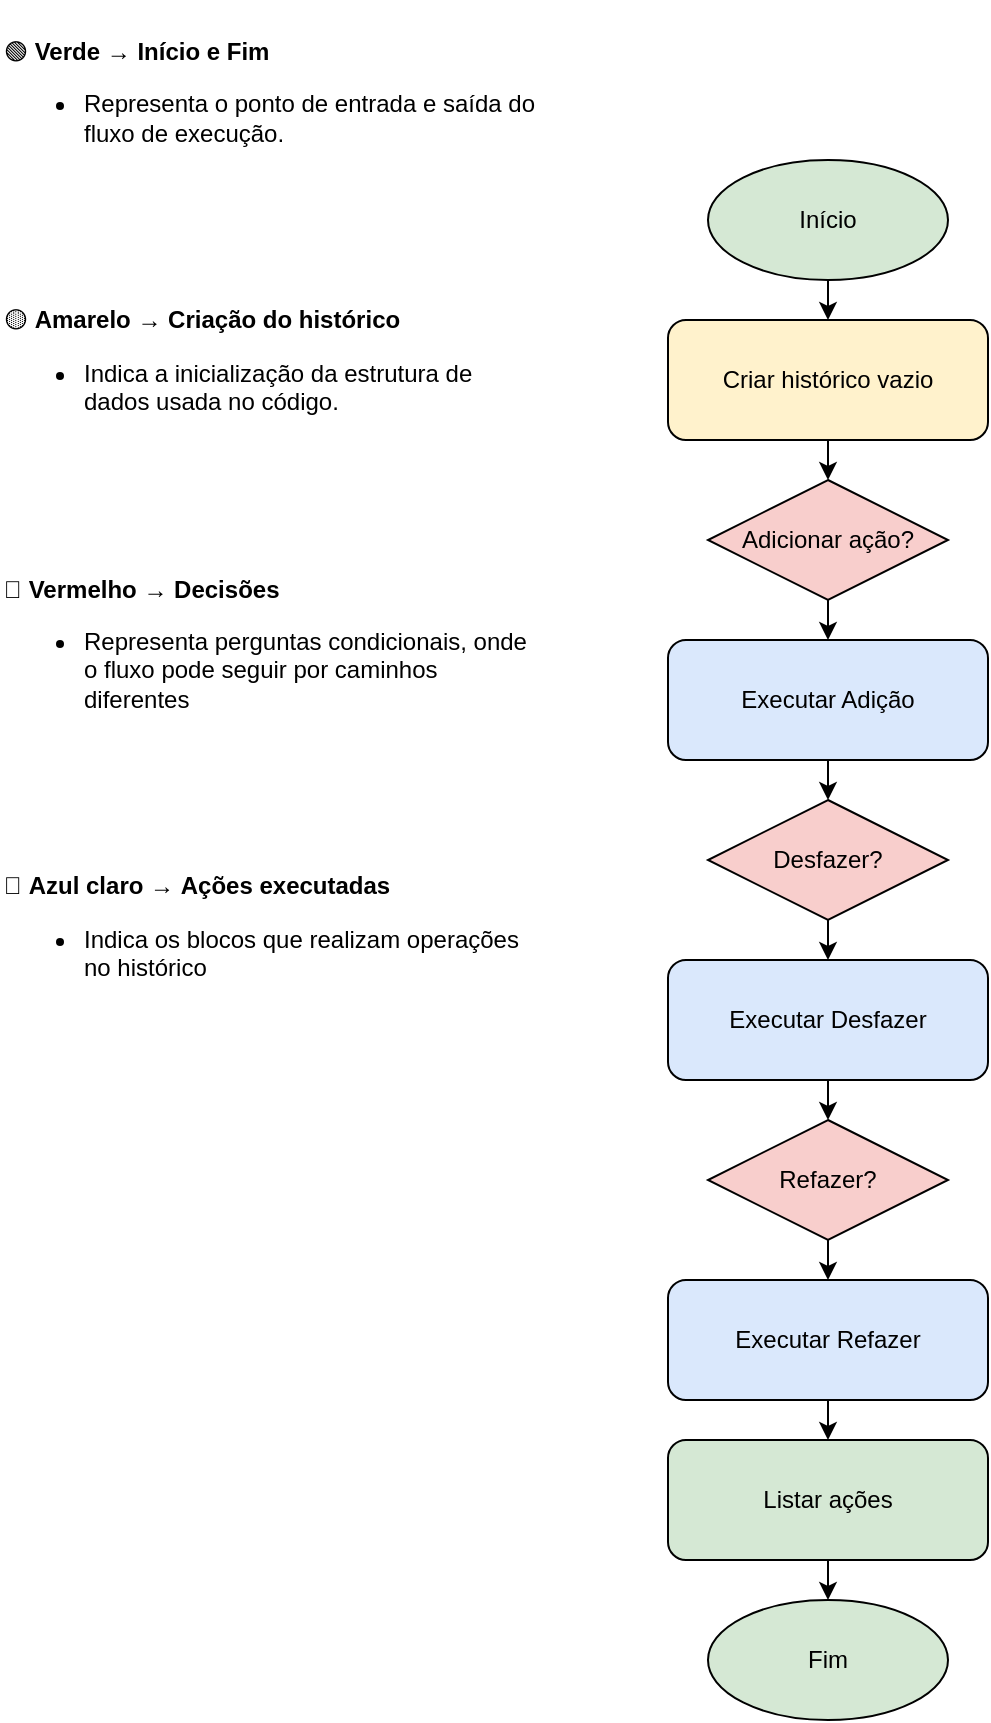 <mxfile version="26.2.3">
  <diagram name="Página-1" id="CRC1uAiOmM8tx6dWhX5k">
    <mxGraphModel dx="611" dy="273" grid="1" gridSize="10" guides="1" tooltips="1" connect="1" arrows="1" fold="1" page="1" pageScale="1" pageWidth="827" pageHeight="1169" math="0" shadow="0">
      <root>
        <mxCell id="0" />
        <mxCell id="1" parent="0" />
        <mxCell id="55GqH5Y42_msCHlaFa9X-20" value="Início" style="ellipse;whiteSpace=wrap;html=1;fillColor=#D5E8D4;" vertex="1" parent="1">
          <mxGeometry x="354" y="150" width="120" height="60" as="geometry" />
        </mxCell>
        <mxCell id="55GqH5Y42_msCHlaFa9X-21" value="Criar histórico vazio" style="rounded=1;whiteSpace=wrap;html=1;fillColor=#FFF2CC;" vertex="1" parent="1">
          <mxGeometry x="334" y="230" width="160" height="60" as="geometry" />
        </mxCell>
        <mxCell id="55GqH5Y42_msCHlaFa9X-22" value="Adicionar ação?" style="rhombus;whiteSpace=wrap;html=1;fillColor=#F8CECC;" vertex="1" parent="1">
          <mxGeometry x="354" y="310" width="120" height="60" as="geometry" />
        </mxCell>
        <mxCell id="55GqH5Y42_msCHlaFa9X-23" value="Executar Adição" style="rounded=1;whiteSpace=wrap;html=1;fillColor=#DAE8FC;" vertex="1" parent="1">
          <mxGeometry x="334" y="390" width="160" height="60" as="geometry" />
        </mxCell>
        <mxCell id="55GqH5Y42_msCHlaFa9X-24" value="Desfazer?" style="rhombus;whiteSpace=wrap;html=1;fillColor=#F8CECC;" vertex="1" parent="1">
          <mxGeometry x="354" y="470" width="120" height="60" as="geometry" />
        </mxCell>
        <mxCell id="55GqH5Y42_msCHlaFa9X-25" value="Executar Desfazer" style="rounded=1;whiteSpace=wrap;html=1;fillColor=#DAE8FC;" vertex="1" parent="1">
          <mxGeometry x="334" y="550" width="160" height="60" as="geometry" />
        </mxCell>
        <mxCell id="55GqH5Y42_msCHlaFa9X-26" value="Refazer?" style="rhombus;whiteSpace=wrap;html=1;fillColor=#F8CECC;" vertex="1" parent="1">
          <mxGeometry x="354" y="630" width="120" height="60" as="geometry" />
        </mxCell>
        <mxCell id="55GqH5Y42_msCHlaFa9X-27" value="Executar Refazer" style="rounded=1;whiteSpace=wrap;html=1;fillColor=#DAE8FC;" vertex="1" parent="1">
          <mxGeometry x="334" y="710" width="160" height="60" as="geometry" />
        </mxCell>
        <mxCell id="55GqH5Y42_msCHlaFa9X-28" value="Listar ações" style="rounded=1;whiteSpace=wrap;html=1;fillColor=#D5E8D4;" vertex="1" parent="1">
          <mxGeometry x="334" y="790" width="160" height="60" as="geometry" />
        </mxCell>
        <mxCell id="55GqH5Y42_msCHlaFa9X-29" value="Fim" style="ellipse;whiteSpace=wrap;html=1;fillColor=#D5E8D4;" vertex="1" parent="1">
          <mxGeometry x="354" y="870" width="120" height="60" as="geometry" />
        </mxCell>
        <mxCell id="55GqH5Y42_msCHlaFa9X-30" edge="1" parent="1" source="55GqH5Y42_msCHlaFa9X-20" target="55GqH5Y42_msCHlaFa9X-21">
          <mxGeometry relative="1" as="geometry" />
        </mxCell>
        <mxCell id="55GqH5Y42_msCHlaFa9X-31" edge="1" parent="1" source="55GqH5Y42_msCHlaFa9X-21" target="55GqH5Y42_msCHlaFa9X-22">
          <mxGeometry relative="1" as="geometry" />
        </mxCell>
        <mxCell id="55GqH5Y42_msCHlaFa9X-32" edge="1" parent="1" source="55GqH5Y42_msCHlaFa9X-22" target="55GqH5Y42_msCHlaFa9X-23">
          <mxGeometry relative="1" as="geometry" />
        </mxCell>
        <mxCell id="55GqH5Y42_msCHlaFa9X-33" edge="1" parent="1" source="55GqH5Y42_msCHlaFa9X-23" target="55GqH5Y42_msCHlaFa9X-24">
          <mxGeometry relative="1" as="geometry" />
        </mxCell>
        <mxCell id="55GqH5Y42_msCHlaFa9X-34" edge="1" parent="1" source="55GqH5Y42_msCHlaFa9X-24" target="55GqH5Y42_msCHlaFa9X-25">
          <mxGeometry relative="1" as="geometry" />
        </mxCell>
        <mxCell id="55GqH5Y42_msCHlaFa9X-35" edge="1" parent="1" source="55GqH5Y42_msCHlaFa9X-25" target="55GqH5Y42_msCHlaFa9X-26">
          <mxGeometry relative="1" as="geometry" />
        </mxCell>
        <mxCell id="55GqH5Y42_msCHlaFa9X-36" edge="1" parent="1" source="55GqH5Y42_msCHlaFa9X-26" target="55GqH5Y42_msCHlaFa9X-27">
          <mxGeometry relative="1" as="geometry" />
        </mxCell>
        <mxCell id="55GqH5Y42_msCHlaFa9X-37" edge="1" parent="1" source="55GqH5Y42_msCHlaFa9X-27" target="55GqH5Y42_msCHlaFa9X-28">
          <mxGeometry relative="1" as="geometry" />
        </mxCell>
        <mxCell id="55GqH5Y42_msCHlaFa9X-38" edge="1" parent="1" source="55GqH5Y42_msCHlaFa9X-28" target="55GqH5Y42_msCHlaFa9X-29">
          <mxGeometry relative="1" as="geometry" />
        </mxCell>
        <mxCell id="55GqH5Y42_msCHlaFa9X-39" value="&lt;p data-start=&quot;141&quot; data-end=&quot;184&quot; class=&quot;&quot;&gt;🟢 &lt;strong data-start=&quot;144&quot; data-end=&quot;163&quot;&gt;Verde&lt;/strong&gt;&amp;nbsp;→ &lt;strong data-start=&quot;166&quot; data-end=&quot;182&quot;&gt;Início e Fim&lt;/strong&gt;&lt;/p&gt;&lt;ul data-start=&quot;188&quot; data-end=&quot;251&quot;&gt;&lt;li data-start=&quot;188&quot; data-end=&quot;251&quot; class=&quot;&quot;&gt;&lt;p data-start=&quot;190&quot; data-end=&quot;251&quot; class=&quot;&quot;&gt;Representa o ponto de entrada e saída do fluxo de execução.&lt;/p&gt;&lt;br&gt;&lt;/li&gt;&lt;br&gt;&lt;/ul&gt;&lt;br&gt;&lt;p data-start=&quot;253&quot; data-end=&quot;306&quot; class=&quot;&quot;&gt;🟡 &lt;strong data-start=&quot;256&quot; data-end=&quot;277&quot;&gt;Amarelo&lt;/strong&gt;&amp;nbsp;→ &lt;strong data-start=&quot;280&quot; data-end=&quot;304&quot;&gt;Criação do histórico&lt;/strong&gt;&lt;/p&gt;&lt;ul data-start=&quot;310&quot; data-end=&quot;375&quot;&gt;&lt;li data-start=&quot;310&quot; data-end=&quot;375&quot; class=&quot;&quot;&gt;&lt;p data-start=&quot;312&quot; data-end=&quot;375&quot; class=&quot;&quot;&gt;Indica a inicialização da estrutura de dados usada no código.&lt;/p&gt;&lt;br&gt;&lt;/li&gt;&lt;br&gt;&lt;/ul&gt;&lt;br&gt;&lt;p data-start=&quot;377&quot; data-end=&quot;430&quot; class=&quot;&quot;&gt;🔴 &lt;strong data-start=&quot;380&quot; data-end=&quot;402&quot;&gt;Vermelho &lt;/strong&gt;→ &lt;strong data-start=&quot;405&quot; data-end=&quot;428&quot;&gt;Decisões&lt;/strong&gt;&lt;/p&gt;&lt;ul data-start=&quot;434&quot; data-end=&quot;545&quot;&gt;&lt;li data-start=&quot;434&quot; data-end=&quot;545&quot; class=&quot;&quot;&gt;&lt;p data-start=&quot;436&quot; data-end=&quot;545&quot; class=&quot;&quot;&gt;Representa perguntas condicionais, onde o fluxo pode seguir por caminhos diferentes&lt;/p&gt;&lt;br&gt;&lt;/li&gt;&lt;br&gt;&lt;/ul&gt;&lt;br&gt;&lt;p data-start=&quot;547&quot; data-end=&quot;599&quot; class=&quot;&quot;&gt;&lt;span style=&quot;background-color: transparent; color: light-dark(rgb(0, 0, 0), rgb(255, 255, 255));&quot;&gt;🔵 &lt;/span&gt;&lt;strong style=&quot;background-color: transparent; color: light-dark(rgb(0, 0, 0), rgb(255, 255, 255));&quot; data-end=&quot;574&quot; data-start=&quot;550&quot;&gt;Azul claro&lt;/strong&gt;&lt;span style=&quot;background-color: transparent; color: light-dark(rgb(0, 0, 0), rgb(255, 255, 255));&quot;&gt;&amp;nbsp;→ &lt;/span&gt;&lt;strong style=&quot;background-color: transparent; color: light-dark(rgb(0, 0, 0), rgb(255, 255, 255));&quot; data-end=&quot;597&quot; data-start=&quot;577&quot;&gt;Ações executadas&lt;/strong&gt;&lt;/p&gt;&lt;ul data-end=&quot;700&quot; data-start=&quot;603&quot;&gt;&lt;li class=&quot;&quot; data-end=&quot;700&quot; data-start=&quot;603&quot;&gt;&lt;p class=&quot;&quot; data-end=&quot;700&quot; data-start=&quot;605&quot;&gt;Indica os blocos que realizam operações no histórico&amp;nbsp;&lt;/p&gt;&lt;/li&gt;&lt;/ul&gt;" style="text;whiteSpace=wrap;html=1;" vertex="1" parent="1">
          <mxGeometry y="70" width="270" height="580" as="geometry" />
        </mxCell>
      </root>
    </mxGraphModel>
  </diagram>
</mxfile>
